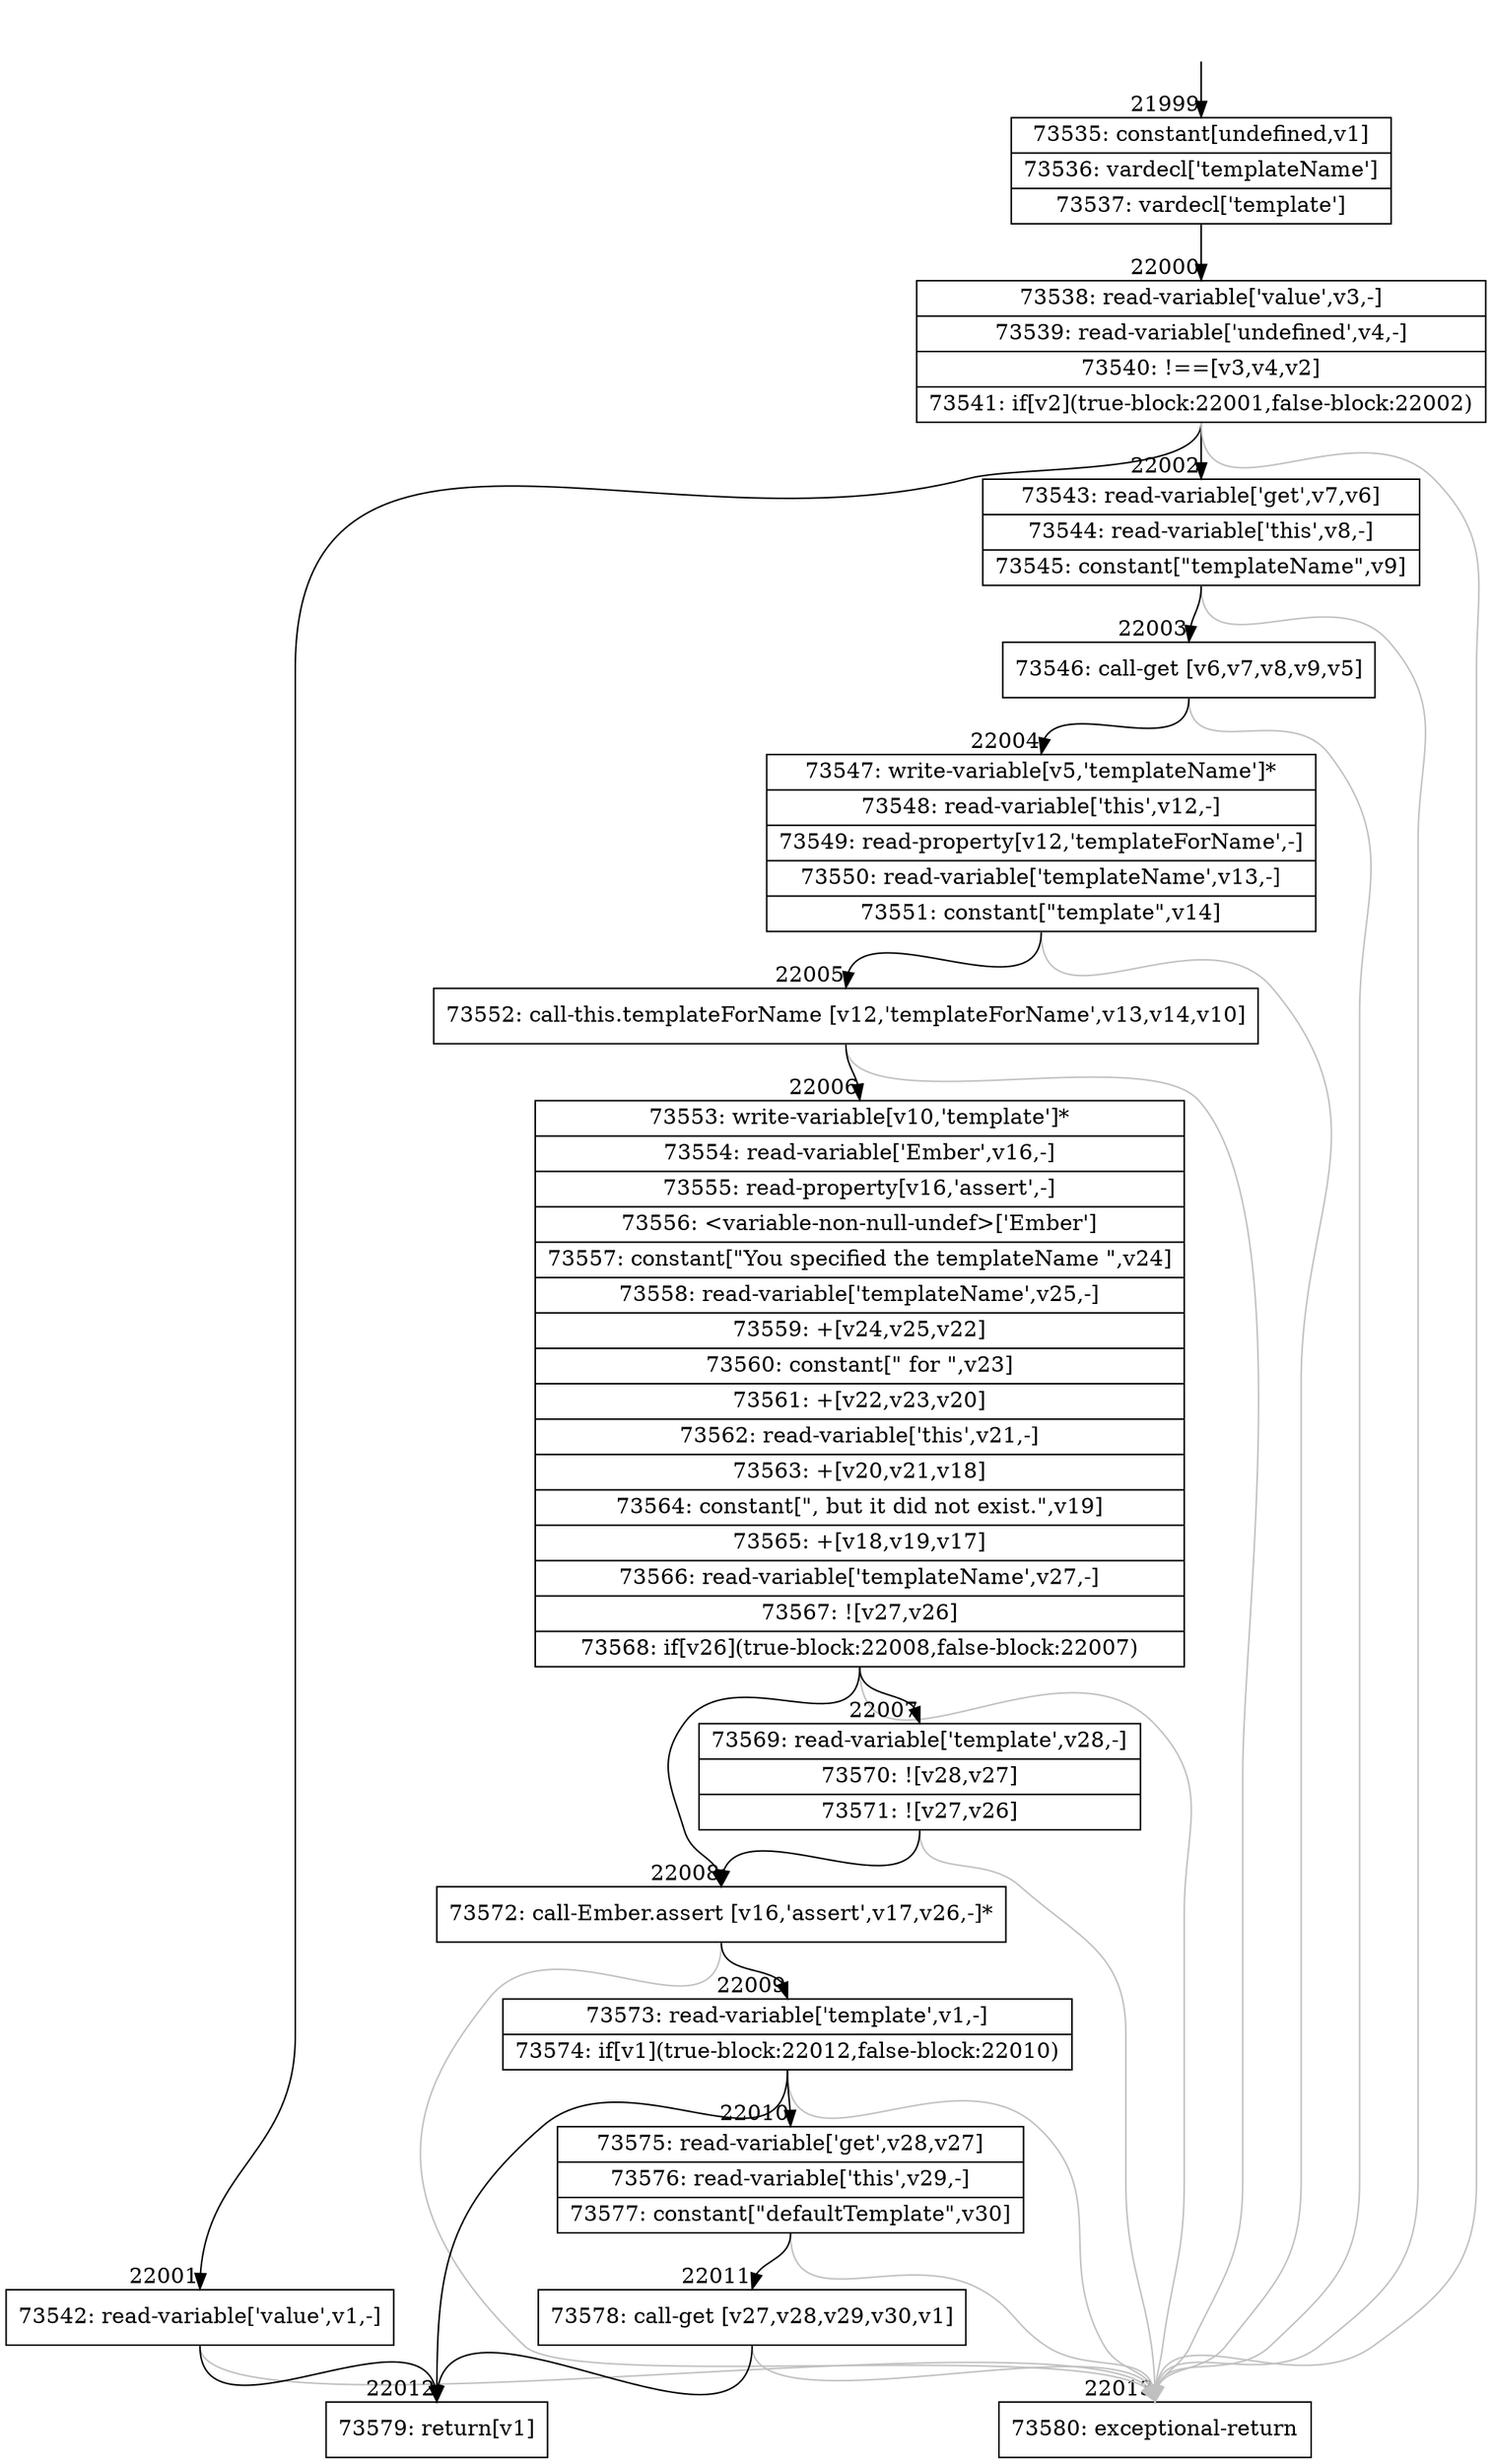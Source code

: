digraph {
rankdir="TD"
BB_entry1921[shape=none,label=""];
BB_entry1921 -> BB21999 [tailport=s, headport=n, headlabel="    21999"]
BB21999 [shape=record label="{73535: constant[undefined,v1]|73536: vardecl['templateName']|73537: vardecl['template']}" ] 
BB21999 -> BB22000 [tailport=s, headport=n, headlabel="      22000"]
BB22000 [shape=record label="{73538: read-variable['value',v3,-]|73539: read-variable['undefined',v4,-]|73540: !==[v3,v4,v2]|73541: if[v2](true-block:22001,false-block:22002)}" ] 
BB22000 -> BB22001 [tailport=s, headport=n, headlabel="      22001"]
BB22000 -> BB22002 [tailport=s, headport=n, headlabel="      22002"]
BB22000 -> BB22013 [tailport=s, headport=n, color=gray, headlabel="      22013"]
BB22001 [shape=record label="{73542: read-variable['value',v1,-]}" ] 
BB22001 -> BB22012 [tailport=s, headport=n, headlabel="      22012"]
BB22001 -> BB22013 [tailport=s, headport=n, color=gray]
BB22002 [shape=record label="{73543: read-variable['get',v7,v6]|73544: read-variable['this',v8,-]|73545: constant[\"templateName\",v9]}" ] 
BB22002 -> BB22003 [tailport=s, headport=n, headlabel="      22003"]
BB22002 -> BB22013 [tailport=s, headport=n, color=gray]
BB22003 [shape=record label="{73546: call-get [v6,v7,v8,v9,v5]}" ] 
BB22003 -> BB22004 [tailport=s, headport=n, headlabel="      22004"]
BB22003 -> BB22013 [tailport=s, headport=n, color=gray]
BB22004 [shape=record label="{73547: write-variable[v5,'templateName']*|73548: read-variable['this',v12,-]|73549: read-property[v12,'templateForName',-]|73550: read-variable['templateName',v13,-]|73551: constant[\"template\",v14]}" ] 
BB22004 -> BB22005 [tailport=s, headport=n, headlabel="      22005"]
BB22004 -> BB22013 [tailport=s, headport=n, color=gray]
BB22005 [shape=record label="{73552: call-this.templateForName [v12,'templateForName',v13,v14,v10]}" ] 
BB22005 -> BB22006 [tailport=s, headport=n, headlabel="      22006"]
BB22005 -> BB22013 [tailport=s, headport=n, color=gray]
BB22006 [shape=record label="{73553: write-variable[v10,'template']*|73554: read-variable['Ember',v16,-]|73555: read-property[v16,'assert',-]|73556: \<variable-non-null-undef\>['Ember']|73557: constant[\"You specified the templateName \",v24]|73558: read-variable['templateName',v25,-]|73559: +[v24,v25,v22]|73560: constant[\" for \",v23]|73561: +[v22,v23,v20]|73562: read-variable['this',v21,-]|73563: +[v20,v21,v18]|73564: constant[\", but it did not exist.\",v19]|73565: +[v18,v19,v17]|73566: read-variable['templateName',v27,-]|73567: ![v27,v26]|73568: if[v26](true-block:22008,false-block:22007)}" ] 
BB22006 -> BB22008 [tailport=s, headport=n, headlabel="      22008"]
BB22006 -> BB22007 [tailport=s, headport=n, headlabel="      22007"]
BB22006 -> BB22013 [tailport=s, headport=n, color=gray]
BB22007 [shape=record label="{73569: read-variable['template',v28,-]|73570: ![v28,v27]|73571: ![v27,v26]}" ] 
BB22007 -> BB22008 [tailport=s, headport=n]
BB22007 -> BB22013 [tailport=s, headport=n, color=gray]
BB22008 [shape=record label="{73572: call-Ember.assert [v16,'assert',v17,v26,-]*}" ] 
BB22008 -> BB22009 [tailport=s, headport=n, headlabel="      22009"]
BB22008 -> BB22013 [tailport=s, headport=n, color=gray]
BB22009 [shape=record label="{73573: read-variable['template',v1,-]|73574: if[v1](true-block:22012,false-block:22010)}" ] 
BB22009 -> BB22012 [tailport=s, headport=n]
BB22009 -> BB22010 [tailport=s, headport=n, headlabel="      22010"]
BB22009 -> BB22013 [tailport=s, headport=n, color=gray]
BB22010 [shape=record label="{73575: read-variable['get',v28,v27]|73576: read-variable['this',v29,-]|73577: constant[\"defaultTemplate\",v30]}" ] 
BB22010 -> BB22011 [tailport=s, headport=n, headlabel="      22011"]
BB22010 -> BB22013 [tailport=s, headport=n, color=gray]
BB22011 [shape=record label="{73578: call-get [v27,v28,v29,v30,v1]}" ] 
BB22011 -> BB22012 [tailport=s, headport=n]
BB22011 -> BB22013 [tailport=s, headport=n, color=gray]
BB22012 [shape=record label="{73579: return[v1]}" ] 
BB22013 [shape=record label="{73580: exceptional-return}" ] 
//#$~ 41437
}
